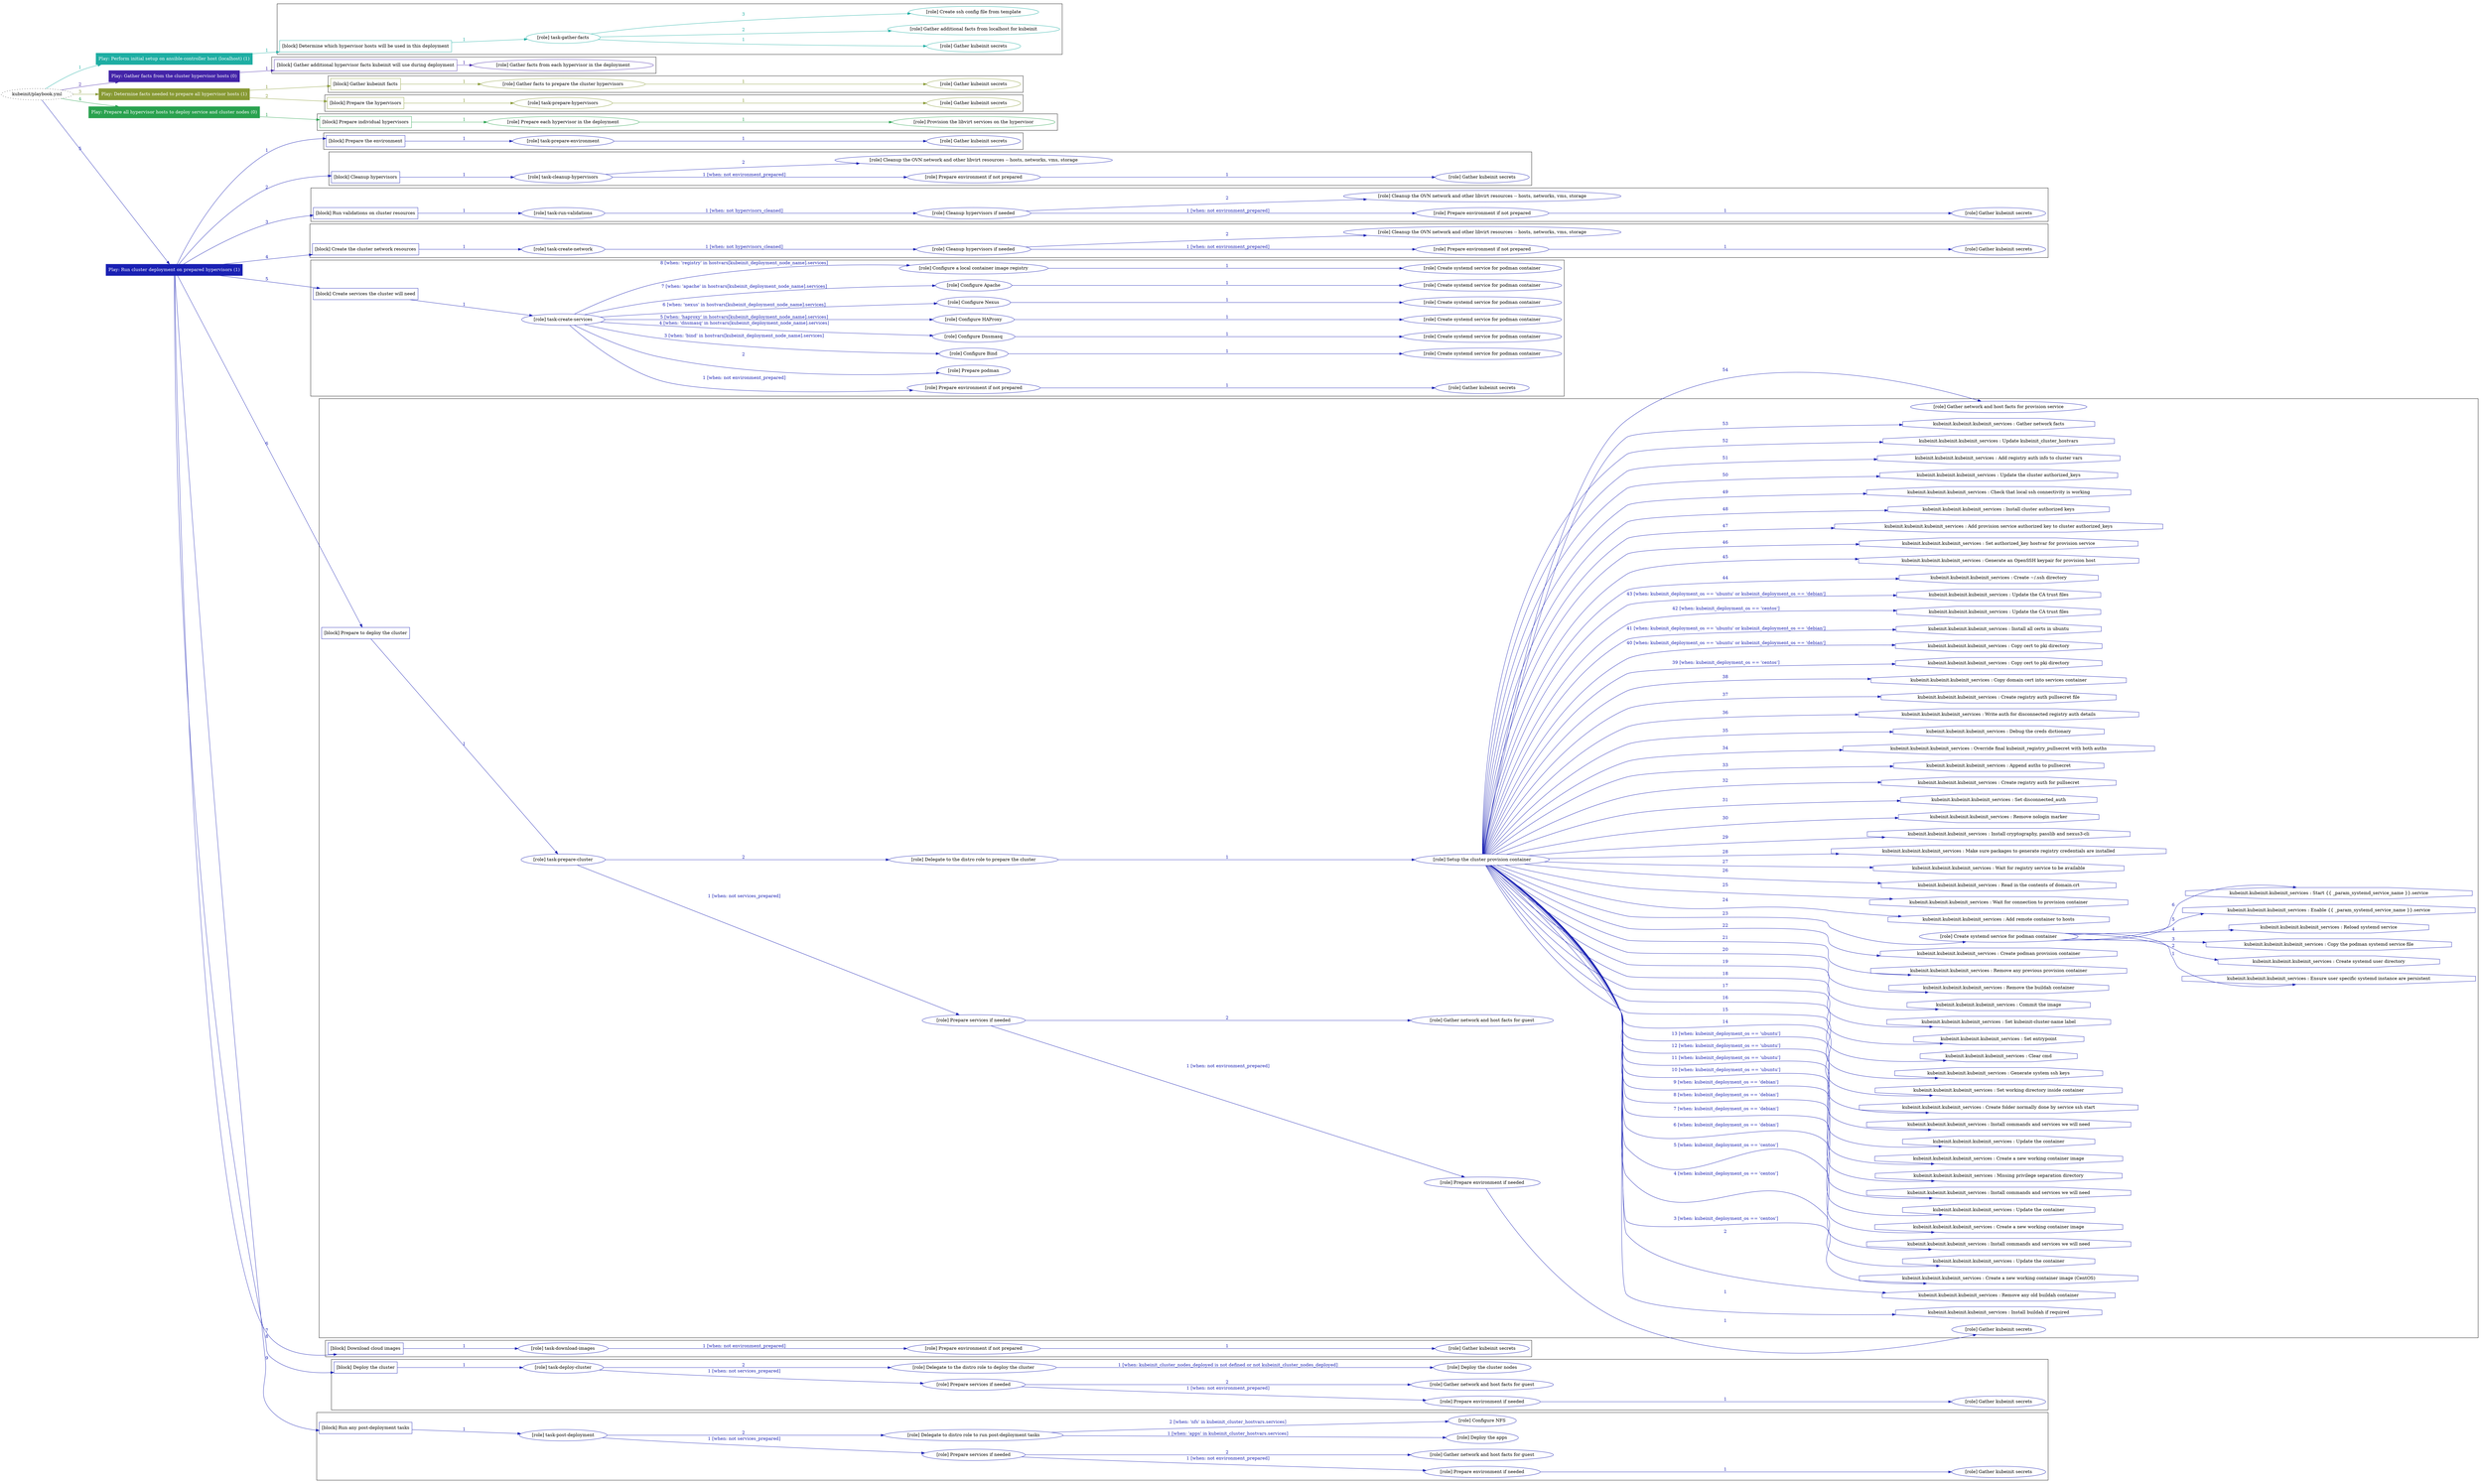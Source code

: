 digraph {
	graph [concentrate=true ordering=in rankdir=LR ratio=fill]
	edge [esep=5 sep=10]
	"kubeinit/playbook.yml" [URL="/home/runner/work/kubeinit/kubeinit/kubeinit/playbook.yml" id=playbook_ccdd1a65 style=dotted]
	"kubeinit/playbook.yml" -> play_0b6072ea [label="1 " color="#1eaea3" fontcolor="#1eaea3" id=edge_44d08d1c labeltooltip="1 " tooltip="1 "]
	subgraph "Play: Perform initial setup on ansible-controller host (localhost) (1)" {
		play_0b6072ea [label="Play: Perform initial setup on ansible-controller host (localhost) (1)" URL="/home/runner/work/kubeinit/kubeinit/kubeinit/playbook.yml" color="#1eaea3" fontcolor="#ffffff" id=play_0b6072ea shape=box style=filled tooltip=localhost]
		play_0b6072ea -> block_225d6c58 [label=1 color="#1eaea3" fontcolor="#1eaea3" id=edge_6437ccb5 labeltooltip=1 tooltip=1]
		subgraph cluster_block_225d6c58 {
			block_225d6c58 [label="[block] Determine which hypervisor hosts will be used in this deployment" URL="/home/runner/work/kubeinit/kubeinit/kubeinit/playbook.yml" color="#1eaea3" id=block_225d6c58 labeltooltip="Determine which hypervisor hosts will be used in this deployment" shape=box tooltip="Determine which hypervisor hosts will be used in this deployment"]
			block_225d6c58 -> role_af87f0db [label="1 " color="#1eaea3" fontcolor="#1eaea3" id=edge_07291b3d labeltooltip="1 " tooltip="1 "]
			subgraph "task-gather-facts" {
				role_af87f0db [label="[role] task-gather-facts" URL="/home/runner/work/kubeinit/kubeinit/kubeinit/playbook.yml" color="#1eaea3" id=role_af87f0db tooltip="task-gather-facts"]
				role_af87f0db -> role_7ca06b15 [label="1 " color="#1eaea3" fontcolor="#1eaea3" id=edge_311f243d labeltooltip="1 " tooltip="1 "]
				subgraph "Gather kubeinit secrets" {
					role_7ca06b15 [label="[role] Gather kubeinit secrets" URL="/home/runner/.ansible/collections/ansible_collections/kubeinit/kubeinit/roles/kubeinit_prepare/tasks/build_hypervisors_group.yml" color="#1eaea3" id=role_7ca06b15 tooltip="Gather kubeinit secrets"]
				}
				role_af87f0db -> role_7085b713 [label="2 " color="#1eaea3" fontcolor="#1eaea3" id=edge_62f08aae labeltooltip="2 " tooltip="2 "]
				subgraph "Gather additional facts from localhost for kubeinit" {
					role_7085b713 [label="[role] Gather additional facts from localhost for kubeinit" URL="/home/runner/.ansible/collections/ansible_collections/kubeinit/kubeinit/roles/kubeinit_prepare/tasks/build_hypervisors_group.yml" color="#1eaea3" id=role_7085b713 tooltip="Gather additional facts from localhost for kubeinit"]
				}
				role_af87f0db -> role_86a0d1bb [label="3 " color="#1eaea3" fontcolor="#1eaea3" id=edge_70f56b93 labeltooltip="3 " tooltip="3 "]
				subgraph "Create ssh config file from template" {
					role_86a0d1bb [label="[role] Create ssh config file from template" URL="/home/runner/.ansible/collections/ansible_collections/kubeinit/kubeinit/roles/kubeinit_prepare/tasks/build_hypervisors_group.yml" color="#1eaea3" id=role_86a0d1bb tooltip="Create ssh config file from template"]
				}
			}
		}
	}
	"kubeinit/playbook.yml" -> play_829bb998 [label="2 " color="#4324a8" fontcolor="#4324a8" id=edge_cae94086 labeltooltip="2 " tooltip="2 "]
	subgraph "Play: Gather facts from the cluster hypervisor hosts (0)" {
		play_829bb998 [label="Play: Gather facts from the cluster hypervisor hosts (0)" URL="/home/runner/work/kubeinit/kubeinit/kubeinit/playbook.yml" color="#4324a8" fontcolor="#ffffff" id=play_829bb998 shape=box style=filled tooltip="Play: Gather facts from the cluster hypervisor hosts (0)"]
		play_829bb998 -> block_ef6f1a08 [label=1 color="#4324a8" fontcolor="#4324a8" id=edge_74961758 labeltooltip=1 tooltip=1]
		subgraph cluster_block_ef6f1a08 {
			block_ef6f1a08 [label="[block] Gather additional hypervisor facts kubeinit will use during deployment" URL="/home/runner/work/kubeinit/kubeinit/kubeinit/playbook.yml" color="#4324a8" id=block_ef6f1a08 labeltooltip="Gather additional hypervisor facts kubeinit will use during deployment" shape=box tooltip="Gather additional hypervisor facts kubeinit will use during deployment"]
			block_ef6f1a08 -> role_70518803 [label="1 " color="#4324a8" fontcolor="#4324a8" id=edge_60005944 labeltooltip="1 " tooltip="1 "]
			subgraph "Gather facts from each hypervisor in the deployment" {
				role_70518803 [label="[role] Gather facts from each hypervisor in the deployment" URL="/home/runner/work/kubeinit/kubeinit/kubeinit/playbook.yml" color="#4324a8" id=role_70518803 tooltip="Gather facts from each hypervisor in the deployment"]
			}
		}
	}
	"kubeinit/playbook.yml" -> play_f1a7b474 [label="3 " color="#879933" fontcolor="#879933" id=edge_4f64f00f labeltooltip="3 " tooltip="3 "]
	subgraph "Play: Determine facts needed to prepare all hypervisor hosts (1)" {
		play_f1a7b474 [label="Play: Determine facts needed to prepare all hypervisor hosts (1)" URL="/home/runner/work/kubeinit/kubeinit/kubeinit/playbook.yml" color="#879933" fontcolor="#ffffff" id=play_f1a7b474 shape=box style=filled tooltip=localhost]
		play_f1a7b474 -> block_7ed3a7b0 [label=1 color="#879933" fontcolor="#879933" id=edge_55f7aff8 labeltooltip=1 tooltip=1]
		subgraph cluster_block_7ed3a7b0 {
			block_7ed3a7b0 [label="[block] Gather kubeinit facts" URL="/home/runner/work/kubeinit/kubeinit/kubeinit/playbook.yml" color="#879933" id=block_7ed3a7b0 labeltooltip="Gather kubeinit facts" shape=box tooltip="Gather kubeinit facts"]
			block_7ed3a7b0 -> role_49073e9e [label="1 " color="#879933" fontcolor="#879933" id=edge_55b82c8e labeltooltip="1 " tooltip="1 "]
			subgraph "Gather facts to prepare the cluster hypervisors" {
				role_49073e9e [label="[role] Gather facts to prepare the cluster hypervisors" URL="/home/runner/work/kubeinit/kubeinit/kubeinit/playbook.yml" color="#879933" id=role_49073e9e tooltip="Gather facts to prepare the cluster hypervisors"]
				role_49073e9e -> role_580da2fe [label="1 " color="#879933" fontcolor="#879933" id=edge_06e5f5a8 labeltooltip="1 " tooltip="1 "]
				subgraph "Gather kubeinit secrets" {
					role_580da2fe [label="[role] Gather kubeinit secrets" URL="/home/runner/.ansible/collections/ansible_collections/kubeinit/kubeinit/roles/kubeinit_prepare/tasks/gather_kubeinit_facts.yml" color="#879933" id=role_580da2fe tooltip="Gather kubeinit secrets"]
				}
			}
		}
		play_f1a7b474 -> block_0a3b0a8e [label=2 color="#879933" fontcolor="#879933" id=edge_b3a80008 labeltooltip=2 tooltip=2]
		subgraph cluster_block_0a3b0a8e {
			block_0a3b0a8e [label="[block] Prepare the hypervisors" URL="/home/runner/work/kubeinit/kubeinit/kubeinit/playbook.yml" color="#879933" id=block_0a3b0a8e labeltooltip="Prepare the hypervisors" shape=box tooltip="Prepare the hypervisors"]
			block_0a3b0a8e -> role_7bfd289f [label="1 " color="#879933" fontcolor="#879933" id=edge_b26338fe labeltooltip="1 " tooltip="1 "]
			subgraph "task-prepare-hypervisors" {
				role_7bfd289f [label="[role] task-prepare-hypervisors" URL="/home/runner/work/kubeinit/kubeinit/kubeinit/playbook.yml" color="#879933" id=role_7bfd289f tooltip="task-prepare-hypervisors"]
				role_7bfd289f -> role_17329710 [label="1 " color="#879933" fontcolor="#879933" id=edge_2ce6d44a labeltooltip="1 " tooltip="1 "]
				subgraph "Gather kubeinit secrets" {
					role_17329710 [label="[role] Gather kubeinit secrets" URL="/home/runner/.ansible/collections/ansible_collections/kubeinit/kubeinit/roles/kubeinit_prepare/tasks/gather_kubeinit_facts.yml" color="#879933" id=role_17329710 tooltip="Gather kubeinit secrets"]
				}
			}
		}
	}
	"kubeinit/playbook.yml" -> play_6259f66d [label="4 " color="#2aa24f" fontcolor="#2aa24f" id=edge_dad474e5 labeltooltip="4 " tooltip="4 "]
	subgraph "Play: Prepare all hypervisor hosts to deploy service and cluster nodes (0)" {
		play_6259f66d [label="Play: Prepare all hypervisor hosts to deploy service and cluster nodes (0)" URL="/home/runner/work/kubeinit/kubeinit/kubeinit/playbook.yml" color="#2aa24f" fontcolor="#ffffff" id=play_6259f66d shape=box style=filled tooltip="Play: Prepare all hypervisor hosts to deploy service and cluster nodes (0)"]
		play_6259f66d -> block_1af53b35 [label=1 color="#2aa24f" fontcolor="#2aa24f" id=edge_1535e064 labeltooltip=1 tooltip=1]
		subgraph cluster_block_1af53b35 {
			block_1af53b35 [label="[block] Prepare individual hypervisors" URL="/home/runner/work/kubeinit/kubeinit/kubeinit/playbook.yml" color="#2aa24f" id=block_1af53b35 labeltooltip="Prepare individual hypervisors" shape=box tooltip="Prepare individual hypervisors"]
			block_1af53b35 -> role_c3c0a8ad [label="1 " color="#2aa24f" fontcolor="#2aa24f" id=edge_559263c8 labeltooltip="1 " tooltip="1 "]
			subgraph "Prepare each hypervisor in the deployment" {
				role_c3c0a8ad [label="[role] Prepare each hypervisor in the deployment" URL="/home/runner/work/kubeinit/kubeinit/kubeinit/playbook.yml" color="#2aa24f" id=role_c3c0a8ad tooltip="Prepare each hypervisor in the deployment"]
				role_c3c0a8ad -> role_f986cbe8 [label="1 " color="#2aa24f" fontcolor="#2aa24f" id=edge_df0245a7 labeltooltip="1 " tooltip="1 "]
				subgraph "Provision the libvirt services on the hypervisor" {
					role_f986cbe8 [label="[role] Provision the libvirt services on the hypervisor" URL="/home/runner/.ansible/collections/ansible_collections/kubeinit/kubeinit/roles/kubeinit_prepare/tasks/prepare_hypervisor.yml" color="#2aa24f" id=role_f986cbe8 tooltip="Provision the libvirt services on the hypervisor"]
				}
			}
		}
	}
	"kubeinit/playbook.yml" -> play_8e815014 [label="5 " color="#1920b3" fontcolor="#1920b3" id=edge_45d2a947 labeltooltip="5 " tooltip="5 "]
	subgraph "Play: Run cluster deployment on prepared hypervisors (1)" {
		play_8e815014 [label="Play: Run cluster deployment on prepared hypervisors (1)" URL="/home/runner/work/kubeinit/kubeinit/kubeinit/playbook.yml" color="#1920b3" fontcolor="#ffffff" id=play_8e815014 shape=box style=filled tooltip=localhost]
		play_8e815014 -> block_e50bfe9d [label=1 color="#1920b3" fontcolor="#1920b3" id=edge_d9086ad9 labeltooltip=1 tooltip=1]
		subgraph cluster_block_e50bfe9d {
			block_e50bfe9d [label="[block] Prepare the environment" URL="/home/runner/work/kubeinit/kubeinit/kubeinit/playbook.yml" color="#1920b3" id=block_e50bfe9d labeltooltip="Prepare the environment" shape=box tooltip="Prepare the environment"]
			block_e50bfe9d -> role_edb40666 [label="1 " color="#1920b3" fontcolor="#1920b3" id=edge_a06afb47 labeltooltip="1 " tooltip="1 "]
			subgraph "task-prepare-environment" {
				role_edb40666 [label="[role] task-prepare-environment" URL="/home/runner/work/kubeinit/kubeinit/kubeinit/playbook.yml" color="#1920b3" id=role_edb40666 tooltip="task-prepare-environment"]
				role_edb40666 -> role_9e16ed63 [label="1 " color="#1920b3" fontcolor="#1920b3" id=edge_c253c9fd labeltooltip="1 " tooltip="1 "]
				subgraph "Gather kubeinit secrets" {
					role_9e16ed63 [label="[role] Gather kubeinit secrets" URL="/home/runner/.ansible/collections/ansible_collections/kubeinit/kubeinit/roles/kubeinit_prepare/tasks/gather_kubeinit_facts.yml" color="#1920b3" id=role_9e16ed63 tooltip="Gather kubeinit secrets"]
				}
			}
		}
		play_8e815014 -> block_139d9b0f [label=2 color="#1920b3" fontcolor="#1920b3" id=edge_255fb4ec labeltooltip=2 tooltip=2]
		subgraph cluster_block_139d9b0f {
			block_139d9b0f [label="[block] Cleanup hypervisors" URL="/home/runner/work/kubeinit/kubeinit/kubeinit/playbook.yml" color="#1920b3" id=block_139d9b0f labeltooltip="Cleanup hypervisors" shape=box tooltip="Cleanup hypervisors"]
			block_139d9b0f -> role_4bdbc22c [label="1 " color="#1920b3" fontcolor="#1920b3" id=edge_3a2672bc labeltooltip="1 " tooltip="1 "]
			subgraph "task-cleanup-hypervisors" {
				role_4bdbc22c [label="[role] task-cleanup-hypervisors" URL="/home/runner/work/kubeinit/kubeinit/kubeinit/playbook.yml" color="#1920b3" id=role_4bdbc22c tooltip="task-cleanup-hypervisors"]
				role_4bdbc22c -> role_1c2a7c88 [label="1 [when: not environment_prepared]" color="#1920b3" fontcolor="#1920b3" id=edge_de09ba35 labeltooltip="1 [when: not environment_prepared]" tooltip="1 [when: not environment_prepared]"]
				subgraph "Prepare environment if not prepared" {
					role_1c2a7c88 [label="[role] Prepare environment if not prepared" URL="/home/runner/.ansible/collections/ansible_collections/kubeinit/kubeinit/roles/kubeinit_prepare/tasks/cleanup_hypervisors.yml" color="#1920b3" id=role_1c2a7c88 tooltip="Prepare environment if not prepared"]
					role_1c2a7c88 -> role_b5ff3d2e [label="1 " color="#1920b3" fontcolor="#1920b3" id=edge_ad15d100 labeltooltip="1 " tooltip="1 "]
					subgraph "Gather kubeinit secrets" {
						role_b5ff3d2e [label="[role] Gather kubeinit secrets" URL="/home/runner/.ansible/collections/ansible_collections/kubeinit/kubeinit/roles/kubeinit_prepare/tasks/gather_kubeinit_facts.yml" color="#1920b3" id=role_b5ff3d2e tooltip="Gather kubeinit secrets"]
					}
				}
				role_4bdbc22c -> role_e8746cb8 [label="2 " color="#1920b3" fontcolor="#1920b3" id=edge_1fc7d796 labeltooltip="2 " tooltip="2 "]
				subgraph "Cleanup the OVN network and other libvirt resources -- hosts, networks, vms, storage" {
					role_e8746cb8 [label="[role] Cleanup the OVN network and other libvirt resources -- hosts, networks, vms, storage" URL="/home/runner/.ansible/collections/ansible_collections/kubeinit/kubeinit/roles/kubeinit_prepare/tasks/cleanup_hypervisors.yml" color="#1920b3" id=role_e8746cb8 tooltip="Cleanup the OVN network and other libvirt resources -- hosts, networks, vms, storage"]
				}
			}
		}
		play_8e815014 -> block_e742b026 [label=3 color="#1920b3" fontcolor="#1920b3" id=edge_cb4b47db labeltooltip=3 tooltip=3]
		subgraph cluster_block_e742b026 {
			block_e742b026 [label="[block] Run validations on cluster resources" URL="/home/runner/work/kubeinit/kubeinit/kubeinit/playbook.yml" color="#1920b3" id=block_e742b026 labeltooltip="Run validations on cluster resources" shape=box tooltip="Run validations on cluster resources"]
			block_e742b026 -> role_a728c322 [label="1 " color="#1920b3" fontcolor="#1920b3" id=edge_5aba31b0 labeltooltip="1 " tooltip="1 "]
			subgraph "task-run-validations" {
				role_a728c322 [label="[role] task-run-validations" URL="/home/runner/work/kubeinit/kubeinit/kubeinit/playbook.yml" color="#1920b3" id=role_a728c322 tooltip="task-run-validations"]
				role_a728c322 -> role_ecfdbe0f [label="1 [when: not hypervisors_cleaned]" color="#1920b3" fontcolor="#1920b3" id=edge_d088f729 labeltooltip="1 [when: not hypervisors_cleaned]" tooltip="1 [when: not hypervisors_cleaned]"]
				subgraph "Cleanup hypervisors if needed" {
					role_ecfdbe0f [label="[role] Cleanup hypervisors if needed" URL="/home/runner/.ansible/collections/ansible_collections/kubeinit/kubeinit/roles/kubeinit_validations/tasks/main.yml" color="#1920b3" id=role_ecfdbe0f tooltip="Cleanup hypervisors if needed"]
					role_ecfdbe0f -> role_662b9ae7 [label="1 [when: not environment_prepared]" color="#1920b3" fontcolor="#1920b3" id=edge_ca6cc3f6 labeltooltip="1 [when: not environment_prepared]" tooltip="1 [when: not environment_prepared]"]
					subgraph "Prepare environment if not prepared" {
						role_662b9ae7 [label="[role] Prepare environment if not prepared" URL="/home/runner/.ansible/collections/ansible_collections/kubeinit/kubeinit/roles/kubeinit_prepare/tasks/cleanup_hypervisors.yml" color="#1920b3" id=role_662b9ae7 tooltip="Prepare environment if not prepared"]
						role_662b9ae7 -> role_6290066a [label="1 " color="#1920b3" fontcolor="#1920b3" id=edge_9450b0e2 labeltooltip="1 " tooltip="1 "]
						subgraph "Gather kubeinit secrets" {
							role_6290066a [label="[role] Gather kubeinit secrets" URL="/home/runner/.ansible/collections/ansible_collections/kubeinit/kubeinit/roles/kubeinit_prepare/tasks/gather_kubeinit_facts.yml" color="#1920b3" id=role_6290066a tooltip="Gather kubeinit secrets"]
						}
					}
					role_ecfdbe0f -> role_96d7c214 [label="2 " color="#1920b3" fontcolor="#1920b3" id=edge_b1ff6736 labeltooltip="2 " tooltip="2 "]
					subgraph "Cleanup the OVN network and other libvirt resources -- hosts, networks, vms, storage" {
						role_96d7c214 [label="[role] Cleanup the OVN network and other libvirt resources -- hosts, networks, vms, storage" URL="/home/runner/.ansible/collections/ansible_collections/kubeinit/kubeinit/roles/kubeinit_prepare/tasks/cleanup_hypervisors.yml" color="#1920b3" id=role_96d7c214 tooltip="Cleanup the OVN network and other libvirt resources -- hosts, networks, vms, storage"]
					}
				}
			}
		}
		play_8e815014 -> block_8c4c2bf6 [label=4 color="#1920b3" fontcolor="#1920b3" id=edge_377db5ca labeltooltip=4 tooltip=4]
		subgraph cluster_block_8c4c2bf6 {
			block_8c4c2bf6 [label="[block] Create the cluster network resources" URL="/home/runner/work/kubeinit/kubeinit/kubeinit/playbook.yml" color="#1920b3" id=block_8c4c2bf6 labeltooltip="Create the cluster network resources" shape=box tooltip="Create the cluster network resources"]
			block_8c4c2bf6 -> role_8b13397d [label="1 " color="#1920b3" fontcolor="#1920b3" id=edge_7cde149e labeltooltip="1 " tooltip="1 "]
			subgraph "task-create-network" {
				role_8b13397d [label="[role] task-create-network" URL="/home/runner/work/kubeinit/kubeinit/kubeinit/playbook.yml" color="#1920b3" id=role_8b13397d tooltip="task-create-network"]
				role_8b13397d -> role_9d0606b4 [label="1 [when: not hypervisors_cleaned]" color="#1920b3" fontcolor="#1920b3" id=edge_a9890e94 labeltooltip="1 [when: not hypervisors_cleaned]" tooltip="1 [when: not hypervisors_cleaned]"]
				subgraph "Cleanup hypervisors if needed" {
					role_9d0606b4 [label="[role] Cleanup hypervisors if needed" URL="/home/runner/.ansible/collections/ansible_collections/kubeinit/kubeinit/roles/kubeinit_libvirt/tasks/create_network.yml" color="#1920b3" id=role_9d0606b4 tooltip="Cleanup hypervisors if needed"]
					role_9d0606b4 -> role_d5813409 [label="1 [when: not environment_prepared]" color="#1920b3" fontcolor="#1920b3" id=edge_882ddbd8 labeltooltip="1 [when: not environment_prepared]" tooltip="1 [when: not environment_prepared]"]
					subgraph "Prepare environment if not prepared" {
						role_d5813409 [label="[role] Prepare environment if not prepared" URL="/home/runner/.ansible/collections/ansible_collections/kubeinit/kubeinit/roles/kubeinit_prepare/tasks/cleanup_hypervisors.yml" color="#1920b3" id=role_d5813409 tooltip="Prepare environment if not prepared"]
						role_d5813409 -> role_67571967 [label="1 " color="#1920b3" fontcolor="#1920b3" id=edge_bda13dcd labeltooltip="1 " tooltip="1 "]
						subgraph "Gather kubeinit secrets" {
							role_67571967 [label="[role] Gather kubeinit secrets" URL="/home/runner/.ansible/collections/ansible_collections/kubeinit/kubeinit/roles/kubeinit_prepare/tasks/gather_kubeinit_facts.yml" color="#1920b3" id=role_67571967 tooltip="Gather kubeinit secrets"]
						}
					}
					role_9d0606b4 -> role_8a64bf92 [label="2 " color="#1920b3" fontcolor="#1920b3" id=edge_c63e98c0 labeltooltip="2 " tooltip="2 "]
					subgraph "Cleanup the OVN network and other libvirt resources -- hosts, networks, vms, storage" {
						role_8a64bf92 [label="[role] Cleanup the OVN network and other libvirt resources -- hosts, networks, vms, storage" URL="/home/runner/.ansible/collections/ansible_collections/kubeinit/kubeinit/roles/kubeinit_prepare/tasks/cleanup_hypervisors.yml" color="#1920b3" id=role_8a64bf92 tooltip="Cleanup the OVN network and other libvirt resources -- hosts, networks, vms, storage"]
					}
				}
			}
		}
		play_8e815014 -> block_cac03ed5 [label=5 color="#1920b3" fontcolor="#1920b3" id=edge_f447f5fe labeltooltip=5 tooltip=5]
		subgraph cluster_block_cac03ed5 {
			block_cac03ed5 [label="[block] Create services the cluster will need" URL="/home/runner/work/kubeinit/kubeinit/kubeinit/playbook.yml" color="#1920b3" id=block_cac03ed5 labeltooltip="Create services the cluster will need" shape=box tooltip="Create services the cluster will need"]
			block_cac03ed5 -> role_8d3d7c64 [label="1 " color="#1920b3" fontcolor="#1920b3" id=edge_9eb14884 labeltooltip="1 " tooltip="1 "]
			subgraph "task-create-services" {
				role_8d3d7c64 [label="[role] task-create-services" URL="/home/runner/work/kubeinit/kubeinit/kubeinit/playbook.yml" color="#1920b3" id=role_8d3d7c64 tooltip="task-create-services"]
				role_8d3d7c64 -> role_c5537b0c [label="1 [when: not environment_prepared]" color="#1920b3" fontcolor="#1920b3" id=edge_687d9155 labeltooltip="1 [when: not environment_prepared]" tooltip="1 [when: not environment_prepared]"]
				subgraph "Prepare environment if not prepared" {
					role_c5537b0c [label="[role] Prepare environment if not prepared" URL="/home/runner/.ansible/collections/ansible_collections/kubeinit/kubeinit/roles/kubeinit_services/tasks/main.yml" color="#1920b3" id=role_c5537b0c tooltip="Prepare environment if not prepared"]
					role_c5537b0c -> role_74fac0f8 [label="1 " color="#1920b3" fontcolor="#1920b3" id=edge_573d4993 labeltooltip="1 " tooltip="1 "]
					subgraph "Gather kubeinit secrets" {
						role_74fac0f8 [label="[role] Gather kubeinit secrets" URL="/home/runner/.ansible/collections/ansible_collections/kubeinit/kubeinit/roles/kubeinit_prepare/tasks/gather_kubeinit_facts.yml" color="#1920b3" id=role_74fac0f8 tooltip="Gather kubeinit secrets"]
					}
				}
				role_8d3d7c64 -> role_1c4e8413 [label="2 " color="#1920b3" fontcolor="#1920b3" id=edge_603fbec2 labeltooltip="2 " tooltip="2 "]
				subgraph "Prepare podman" {
					role_1c4e8413 [label="[role] Prepare podman" URL="/home/runner/.ansible/collections/ansible_collections/kubeinit/kubeinit/roles/kubeinit_services/tasks/00_create_service_pod.yml" color="#1920b3" id=role_1c4e8413 tooltip="Prepare podman"]
				}
				role_8d3d7c64 -> role_8f09d907 [label="3 [when: 'bind' in hostvars[kubeinit_deployment_node_name].services]" color="#1920b3" fontcolor="#1920b3" id=edge_6bebf100 labeltooltip="3 [when: 'bind' in hostvars[kubeinit_deployment_node_name].services]" tooltip="3 [when: 'bind' in hostvars[kubeinit_deployment_node_name].services]"]
				subgraph "Configure Bind" {
					role_8f09d907 [label="[role] Configure Bind" URL="/home/runner/.ansible/collections/ansible_collections/kubeinit/kubeinit/roles/kubeinit_services/tasks/start_services_containers.yml" color="#1920b3" id=role_8f09d907 tooltip="Configure Bind"]
					role_8f09d907 -> role_c15af68f [label="1 " color="#1920b3" fontcolor="#1920b3" id=edge_f61d62f6 labeltooltip="1 " tooltip="1 "]
					subgraph "Create systemd service for podman container" {
						role_c15af68f [label="[role] Create systemd service for podman container" URL="/home/runner/.ansible/collections/ansible_collections/kubeinit/kubeinit/roles/kubeinit_bind/tasks/main.yml" color="#1920b3" id=role_c15af68f tooltip="Create systemd service for podman container"]
					}
				}
				role_8d3d7c64 -> role_c2f2394e [label="4 [when: 'dnsmasq' in hostvars[kubeinit_deployment_node_name].services]" color="#1920b3" fontcolor="#1920b3" id=edge_fde822a7 labeltooltip="4 [when: 'dnsmasq' in hostvars[kubeinit_deployment_node_name].services]" tooltip="4 [when: 'dnsmasq' in hostvars[kubeinit_deployment_node_name].services]"]
				subgraph "Configure Dnsmasq" {
					role_c2f2394e [label="[role] Configure Dnsmasq" URL="/home/runner/.ansible/collections/ansible_collections/kubeinit/kubeinit/roles/kubeinit_services/tasks/start_services_containers.yml" color="#1920b3" id=role_c2f2394e tooltip="Configure Dnsmasq"]
					role_c2f2394e -> role_e8fe3ae1 [label="1 " color="#1920b3" fontcolor="#1920b3" id=edge_fac7f056 labeltooltip="1 " tooltip="1 "]
					subgraph "Create systemd service for podman container" {
						role_e8fe3ae1 [label="[role] Create systemd service for podman container" URL="/home/runner/.ansible/collections/ansible_collections/kubeinit/kubeinit/roles/kubeinit_dnsmasq/tasks/main.yml" color="#1920b3" id=role_e8fe3ae1 tooltip="Create systemd service for podman container"]
					}
				}
				role_8d3d7c64 -> role_59c95cee [label="5 [when: 'haproxy' in hostvars[kubeinit_deployment_node_name].services]" color="#1920b3" fontcolor="#1920b3" id=edge_13b3a497 labeltooltip="5 [when: 'haproxy' in hostvars[kubeinit_deployment_node_name].services]" tooltip="5 [when: 'haproxy' in hostvars[kubeinit_deployment_node_name].services]"]
				subgraph "Configure HAProxy" {
					role_59c95cee [label="[role] Configure HAProxy" URL="/home/runner/.ansible/collections/ansible_collections/kubeinit/kubeinit/roles/kubeinit_services/tasks/start_services_containers.yml" color="#1920b3" id=role_59c95cee tooltip="Configure HAProxy"]
					role_59c95cee -> role_26db356c [label="1 " color="#1920b3" fontcolor="#1920b3" id=edge_7a0a5d03 labeltooltip="1 " tooltip="1 "]
					subgraph "Create systemd service for podman container" {
						role_26db356c [label="[role] Create systemd service for podman container" URL="/home/runner/.ansible/collections/ansible_collections/kubeinit/kubeinit/roles/kubeinit_haproxy/tasks/main.yml" color="#1920b3" id=role_26db356c tooltip="Create systemd service for podman container"]
					}
				}
				role_8d3d7c64 -> role_6474c52e [label="6 [when: 'nexus' in hostvars[kubeinit_deployment_node_name].services]" color="#1920b3" fontcolor="#1920b3" id=edge_c4358977 labeltooltip="6 [when: 'nexus' in hostvars[kubeinit_deployment_node_name].services]" tooltip="6 [when: 'nexus' in hostvars[kubeinit_deployment_node_name].services]"]
				subgraph "Configure Nexus" {
					role_6474c52e [label="[role] Configure Nexus" URL="/home/runner/.ansible/collections/ansible_collections/kubeinit/kubeinit/roles/kubeinit_services/tasks/start_services_containers.yml" color="#1920b3" id=role_6474c52e tooltip="Configure Nexus"]
					role_6474c52e -> role_a2ec5863 [label="1 " color="#1920b3" fontcolor="#1920b3" id=edge_510f713b labeltooltip="1 " tooltip="1 "]
					subgraph "Create systemd service for podman container" {
						role_a2ec5863 [label="[role] Create systemd service for podman container" URL="/home/runner/.ansible/collections/ansible_collections/kubeinit/kubeinit/roles/kubeinit_nexus/tasks/main.yml" color="#1920b3" id=role_a2ec5863 tooltip="Create systemd service for podman container"]
					}
				}
				role_8d3d7c64 -> role_b9d645b3 [label="7 [when: 'apache' in hostvars[kubeinit_deployment_node_name].services]" color="#1920b3" fontcolor="#1920b3" id=edge_ecbdb6b5 labeltooltip="7 [when: 'apache' in hostvars[kubeinit_deployment_node_name].services]" tooltip="7 [when: 'apache' in hostvars[kubeinit_deployment_node_name].services]"]
				subgraph "Configure Apache" {
					role_b9d645b3 [label="[role] Configure Apache" URL="/home/runner/.ansible/collections/ansible_collections/kubeinit/kubeinit/roles/kubeinit_services/tasks/start_services_containers.yml" color="#1920b3" id=role_b9d645b3 tooltip="Configure Apache"]
					role_b9d645b3 -> role_41183517 [label="1 " color="#1920b3" fontcolor="#1920b3" id=edge_237c9bb2 labeltooltip="1 " tooltip="1 "]
					subgraph "Create systemd service for podman container" {
						role_41183517 [label="[role] Create systemd service for podman container" URL="/home/runner/.ansible/collections/ansible_collections/kubeinit/kubeinit/roles/kubeinit_apache/tasks/main.yml" color="#1920b3" id=role_41183517 tooltip="Create systemd service for podman container"]
					}
				}
				role_8d3d7c64 -> role_542cbfbe [label="8 [when: 'registry' in hostvars[kubeinit_deployment_node_name].services]" color="#1920b3" fontcolor="#1920b3" id=edge_5286944b labeltooltip="8 [when: 'registry' in hostvars[kubeinit_deployment_node_name].services]" tooltip="8 [when: 'registry' in hostvars[kubeinit_deployment_node_name].services]"]
				subgraph "Configure a local container image registry" {
					role_542cbfbe [label="[role] Configure a local container image registry" URL="/home/runner/.ansible/collections/ansible_collections/kubeinit/kubeinit/roles/kubeinit_services/tasks/start_services_containers.yml" color="#1920b3" id=role_542cbfbe tooltip="Configure a local container image registry"]
					role_542cbfbe -> role_690fb88d [label="1 " color="#1920b3" fontcolor="#1920b3" id=edge_4601e3db labeltooltip="1 " tooltip="1 "]
					subgraph "Create systemd service for podman container" {
						role_690fb88d [label="[role] Create systemd service for podman container" URL="/home/runner/.ansible/collections/ansible_collections/kubeinit/kubeinit/roles/kubeinit_registry/tasks/main.yml" color="#1920b3" id=role_690fb88d tooltip="Create systemd service for podman container"]
					}
				}
			}
		}
		play_8e815014 -> block_e7229baf [label=6 color="#1920b3" fontcolor="#1920b3" id=edge_a5d4200b labeltooltip=6 tooltip=6]
		subgraph cluster_block_e7229baf {
			block_e7229baf [label="[block] Prepare to deploy the cluster" URL="/home/runner/work/kubeinit/kubeinit/kubeinit/playbook.yml" color="#1920b3" id=block_e7229baf labeltooltip="Prepare to deploy the cluster" shape=box tooltip="Prepare to deploy the cluster"]
			block_e7229baf -> role_39c5e670 [label="1 " color="#1920b3" fontcolor="#1920b3" id=edge_8a556bfa labeltooltip="1 " tooltip="1 "]
			subgraph "task-prepare-cluster" {
				role_39c5e670 [label="[role] task-prepare-cluster" URL="/home/runner/work/kubeinit/kubeinit/kubeinit/playbook.yml" color="#1920b3" id=role_39c5e670 tooltip="task-prepare-cluster"]
				role_39c5e670 -> role_195e49ce [label="1 [when: not services_prepared]" color="#1920b3" fontcolor="#1920b3" id=edge_3266aa14 labeltooltip="1 [when: not services_prepared]" tooltip="1 [when: not services_prepared]"]
				subgraph "Prepare services if needed" {
					role_195e49ce [label="[role] Prepare services if needed" URL="/home/runner/.ansible/collections/ansible_collections/kubeinit/kubeinit/roles/kubeinit_prepare/tasks/prepare_cluster.yml" color="#1920b3" id=role_195e49ce tooltip="Prepare services if needed"]
					role_195e49ce -> role_4dc72d3c [label="1 [when: not environment_prepared]" color="#1920b3" fontcolor="#1920b3" id=edge_84ff71c4 labeltooltip="1 [when: not environment_prepared]" tooltip="1 [when: not environment_prepared]"]
					subgraph "Prepare environment if needed" {
						role_4dc72d3c [label="[role] Prepare environment if needed" URL="/home/runner/.ansible/collections/ansible_collections/kubeinit/kubeinit/roles/kubeinit_services/tasks/prepare_services.yml" color="#1920b3" id=role_4dc72d3c tooltip="Prepare environment if needed"]
						role_4dc72d3c -> role_ae13b85d [label="1 " color="#1920b3" fontcolor="#1920b3" id=edge_4a2d5109 labeltooltip="1 " tooltip="1 "]
						subgraph "Gather kubeinit secrets" {
							role_ae13b85d [label="[role] Gather kubeinit secrets" URL="/home/runner/.ansible/collections/ansible_collections/kubeinit/kubeinit/roles/kubeinit_prepare/tasks/gather_kubeinit_facts.yml" color="#1920b3" id=role_ae13b85d tooltip="Gather kubeinit secrets"]
						}
					}
					role_195e49ce -> role_7ee716ad [label="2 " color="#1920b3" fontcolor="#1920b3" id=edge_95b44179 labeltooltip="2 " tooltip="2 "]
					subgraph "Gather network and host facts for guest" {
						role_7ee716ad [label="[role] Gather network and host facts for guest" URL="/home/runner/.ansible/collections/ansible_collections/kubeinit/kubeinit/roles/kubeinit_services/tasks/prepare_services.yml" color="#1920b3" id=role_7ee716ad tooltip="Gather network and host facts for guest"]
					}
				}
				role_39c5e670 -> role_99f563b1 [label="2 " color="#1920b3" fontcolor="#1920b3" id=edge_a9d5b0e7 labeltooltip="2 " tooltip="2 "]
				subgraph "Delegate to the distro role to prepare the cluster" {
					role_99f563b1 [label="[role] Delegate to the distro role to prepare the cluster" URL="/home/runner/.ansible/collections/ansible_collections/kubeinit/kubeinit/roles/kubeinit_prepare/tasks/prepare_cluster.yml" color="#1920b3" id=role_99f563b1 tooltip="Delegate to the distro role to prepare the cluster"]
					role_99f563b1 -> role_b4b12777 [label="1 " color="#1920b3" fontcolor="#1920b3" id=edge_c3c5c6ac labeltooltip="1 " tooltip="1 "]
					subgraph "Setup the cluster provision container" {
						role_b4b12777 [label="[role] Setup the cluster provision container" URL="/home/runner/.ansible/collections/ansible_collections/kubeinit/kubeinit/roles/kubeinit_cdk/tasks/prepare_cluster.yml" color="#1920b3" id=role_b4b12777 tooltip="Setup the cluster provision container"]
						task_a1935e8a [label="kubeinit.kubeinit.kubeinit_services : Install buildah if required" URL="/home/runner/.ansible/collections/ansible_collections/kubeinit/kubeinit/roles/kubeinit_services/tasks/create_provision_container.yml" color="#1920b3" id=task_a1935e8a shape=octagon tooltip="kubeinit.kubeinit.kubeinit_services : Install buildah if required"]
						role_b4b12777 -> task_a1935e8a [label="1 " color="#1920b3" fontcolor="#1920b3" id=edge_4216f9fe labeltooltip="1 " tooltip="1 "]
						task_d8e32c11 [label="kubeinit.kubeinit.kubeinit_services : Remove any old buildah container" URL="/home/runner/.ansible/collections/ansible_collections/kubeinit/kubeinit/roles/kubeinit_services/tasks/create_provision_container.yml" color="#1920b3" id=task_d8e32c11 shape=octagon tooltip="kubeinit.kubeinit.kubeinit_services : Remove any old buildah container"]
						role_b4b12777 -> task_d8e32c11 [label="2 " color="#1920b3" fontcolor="#1920b3" id=edge_4a9dadd0 labeltooltip="2 " tooltip="2 "]
						task_b660a9c8 [label="kubeinit.kubeinit.kubeinit_services : Create a new working container image (CentOS)" URL="/home/runner/.ansible/collections/ansible_collections/kubeinit/kubeinit/roles/kubeinit_services/tasks/create_provision_container.yml" color="#1920b3" id=task_b660a9c8 shape=octagon tooltip="kubeinit.kubeinit.kubeinit_services : Create a new working container image (CentOS)"]
						role_b4b12777 -> task_b660a9c8 [label="3 [when: kubeinit_deployment_os == 'centos']" color="#1920b3" fontcolor="#1920b3" id=edge_064f4a51 labeltooltip="3 [when: kubeinit_deployment_os == 'centos']" tooltip="3 [when: kubeinit_deployment_os == 'centos']"]
						task_f8d44416 [label="kubeinit.kubeinit.kubeinit_services : Update the container" URL="/home/runner/.ansible/collections/ansible_collections/kubeinit/kubeinit/roles/kubeinit_services/tasks/create_provision_container.yml" color="#1920b3" id=task_f8d44416 shape=octagon tooltip="kubeinit.kubeinit.kubeinit_services : Update the container"]
						role_b4b12777 -> task_f8d44416 [label="4 [when: kubeinit_deployment_os == 'centos']" color="#1920b3" fontcolor="#1920b3" id=edge_18fc25e5 labeltooltip="4 [when: kubeinit_deployment_os == 'centos']" tooltip="4 [when: kubeinit_deployment_os == 'centos']"]
						task_4df6f5ec [label="kubeinit.kubeinit.kubeinit_services : Install commands and services we will need" URL="/home/runner/.ansible/collections/ansible_collections/kubeinit/kubeinit/roles/kubeinit_services/tasks/create_provision_container.yml" color="#1920b3" id=task_4df6f5ec shape=octagon tooltip="kubeinit.kubeinit.kubeinit_services : Install commands and services we will need"]
						role_b4b12777 -> task_4df6f5ec [label="5 [when: kubeinit_deployment_os == 'centos']" color="#1920b3" fontcolor="#1920b3" id=edge_f30d4c6e labeltooltip="5 [when: kubeinit_deployment_os == 'centos']" tooltip="5 [when: kubeinit_deployment_os == 'centos']"]
						task_3895563c [label="kubeinit.kubeinit.kubeinit_services : Create a new working container image" URL="/home/runner/.ansible/collections/ansible_collections/kubeinit/kubeinit/roles/kubeinit_services/tasks/create_provision_container.yml" color="#1920b3" id=task_3895563c shape=octagon tooltip="kubeinit.kubeinit.kubeinit_services : Create a new working container image"]
						role_b4b12777 -> task_3895563c [label="6 [when: kubeinit_deployment_os == 'debian']" color="#1920b3" fontcolor="#1920b3" id=edge_744a56d8 labeltooltip="6 [when: kubeinit_deployment_os == 'debian']" tooltip="6 [when: kubeinit_deployment_os == 'debian']"]
						task_4303a075 [label="kubeinit.kubeinit.kubeinit_services : Update the container" URL="/home/runner/.ansible/collections/ansible_collections/kubeinit/kubeinit/roles/kubeinit_services/tasks/create_provision_container.yml" color="#1920b3" id=task_4303a075 shape=octagon tooltip="kubeinit.kubeinit.kubeinit_services : Update the container"]
						role_b4b12777 -> task_4303a075 [label="7 [when: kubeinit_deployment_os == 'debian']" color="#1920b3" fontcolor="#1920b3" id=edge_d2baccad labeltooltip="7 [when: kubeinit_deployment_os == 'debian']" tooltip="7 [when: kubeinit_deployment_os == 'debian']"]
						task_a5069873 [label="kubeinit.kubeinit.kubeinit_services : Install commands and services we will need" URL="/home/runner/.ansible/collections/ansible_collections/kubeinit/kubeinit/roles/kubeinit_services/tasks/create_provision_container.yml" color="#1920b3" id=task_a5069873 shape=octagon tooltip="kubeinit.kubeinit.kubeinit_services : Install commands and services we will need"]
						role_b4b12777 -> task_a5069873 [label="8 [when: kubeinit_deployment_os == 'debian']" color="#1920b3" fontcolor="#1920b3" id=edge_87c506a9 labeltooltip="8 [when: kubeinit_deployment_os == 'debian']" tooltip="8 [when: kubeinit_deployment_os == 'debian']"]
						task_e674df96 [label="kubeinit.kubeinit.kubeinit_services : Missing privilege separation directory" URL="/home/runner/.ansible/collections/ansible_collections/kubeinit/kubeinit/roles/kubeinit_services/tasks/create_provision_container.yml" color="#1920b3" id=task_e674df96 shape=octagon tooltip="kubeinit.kubeinit.kubeinit_services : Missing privilege separation directory"]
						role_b4b12777 -> task_e674df96 [label="9 [when: kubeinit_deployment_os == 'debian']" color="#1920b3" fontcolor="#1920b3" id=edge_c723ca5e labeltooltip="9 [when: kubeinit_deployment_os == 'debian']" tooltip="9 [when: kubeinit_deployment_os == 'debian']"]
						task_ce959ddc [label="kubeinit.kubeinit.kubeinit_services : Create a new working container image" URL="/home/runner/.ansible/collections/ansible_collections/kubeinit/kubeinit/roles/kubeinit_services/tasks/create_provision_container.yml" color="#1920b3" id=task_ce959ddc shape=octagon tooltip="kubeinit.kubeinit.kubeinit_services : Create a new working container image"]
						role_b4b12777 -> task_ce959ddc [label="10 [when: kubeinit_deployment_os == 'ubuntu']" color="#1920b3" fontcolor="#1920b3" id=edge_7ca5dad0 labeltooltip="10 [when: kubeinit_deployment_os == 'ubuntu']" tooltip="10 [when: kubeinit_deployment_os == 'ubuntu']"]
						task_e6e87665 [label="kubeinit.kubeinit.kubeinit_services : Update the container" URL="/home/runner/.ansible/collections/ansible_collections/kubeinit/kubeinit/roles/kubeinit_services/tasks/create_provision_container.yml" color="#1920b3" id=task_e6e87665 shape=octagon tooltip="kubeinit.kubeinit.kubeinit_services : Update the container"]
						role_b4b12777 -> task_e6e87665 [label="11 [when: kubeinit_deployment_os == 'ubuntu']" color="#1920b3" fontcolor="#1920b3" id=edge_414d81e6 labeltooltip="11 [when: kubeinit_deployment_os == 'ubuntu']" tooltip="11 [when: kubeinit_deployment_os == 'ubuntu']"]
						task_59dd42d0 [label="kubeinit.kubeinit.kubeinit_services : Install commands and services we will need" URL="/home/runner/.ansible/collections/ansible_collections/kubeinit/kubeinit/roles/kubeinit_services/tasks/create_provision_container.yml" color="#1920b3" id=task_59dd42d0 shape=octagon tooltip="kubeinit.kubeinit.kubeinit_services : Install commands and services we will need"]
						role_b4b12777 -> task_59dd42d0 [label="12 [when: kubeinit_deployment_os == 'ubuntu']" color="#1920b3" fontcolor="#1920b3" id=edge_bc780d78 labeltooltip="12 [when: kubeinit_deployment_os == 'ubuntu']" tooltip="12 [when: kubeinit_deployment_os == 'ubuntu']"]
						task_27db3117 [label="kubeinit.kubeinit.kubeinit_services : Create folder normally done by service ssh start" URL="/home/runner/.ansible/collections/ansible_collections/kubeinit/kubeinit/roles/kubeinit_services/tasks/create_provision_container.yml" color="#1920b3" id=task_27db3117 shape=octagon tooltip="kubeinit.kubeinit.kubeinit_services : Create folder normally done by service ssh start"]
						role_b4b12777 -> task_27db3117 [label="13 [when: kubeinit_deployment_os == 'ubuntu']" color="#1920b3" fontcolor="#1920b3" id=edge_bea60b3d labeltooltip="13 [when: kubeinit_deployment_os == 'ubuntu']" tooltip="13 [when: kubeinit_deployment_os == 'ubuntu']"]
						task_fb683f56 [label="kubeinit.kubeinit.kubeinit_services : Set working directory inside container" URL="/home/runner/.ansible/collections/ansible_collections/kubeinit/kubeinit/roles/kubeinit_services/tasks/create_provision_container.yml" color="#1920b3" id=task_fb683f56 shape=octagon tooltip="kubeinit.kubeinit.kubeinit_services : Set working directory inside container"]
						role_b4b12777 -> task_fb683f56 [label="14 " color="#1920b3" fontcolor="#1920b3" id=edge_a514f020 labeltooltip="14 " tooltip="14 "]
						task_2f093d82 [label="kubeinit.kubeinit.kubeinit_services : Generate system ssh keys" URL="/home/runner/.ansible/collections/ansible_collections/kubeinit/kubeinit/roles/kubeinit_services/tasks/create_provision_container.yml" color="#1920b3" id=task_2f093d82 shape=octagon tooltip="kubeinit.kubeinit.kubeinit_services : Generate system ssh keys"]
						role_b4b12777 -> task_2f093d82 [label="15 " color="#1920b3" fontcolor="#1920b3" id=edge_aec9d2b5 labeltooltip="15 " tooltip="15 "]
						task_01ae164c [label="kubeinit.kubeinit.kubeinit_services : Clear cmd" URL="/home/runner/.ansible/collections/ansible_collections/kubeinit/kubeinit/roles/kubeinit_services/tasks/create_provision_container.yml" color="#1920b3" id=task_01ae164c shape=octagon tooltip="kubeinit.kubeinit.kubeinit_services : Clear cmd"]
						role_b4b12777 -> task_01ae164c [label="16 " color="#1920b3" fontcolor="#1920b3" id=edge_c841f0e7 labeltooltip="16 " tooltip="16 "]
						task_866a6f96 [label="kubeinit.kubeinit.kubeinit_services : Set entrypoint" URL="/home/runner/.ansible/collections/ansible_collections/kubeinit/kubeinit/roles/kubeinit_services/tasks/create_provision_container.yml" color="#1920b3" id=task_866a6f96 shape=octagon tooltip="kubeinit.kubeinit.kubeinit_services : Set entrypoint"]
						role_b4b12777 -> task_866a6f96 [label="17 " color="#1920b3" fontcolor="#1920b3" id=edge_33bad6ef labeltooltip="17 " tooltip="17 "]
						task_b7335f36 [label="kubeinit.kubeinit.kubeinit_services : Set kubeinit-cluster-name label" URL="/home/runner/.ansible/collections/ansible_collections/kubeinit/kubeinit/roles/kubeinit_services/tasks/create_provision_container.yml" color="#1920b3" id=task_b7335f36 shape=octagon tooltip="kubeinit.kubeinit.kubeinit_services : Set kubeinit-cluster-name label"]
						role_b4b12777 -> task_b7335f36 [label="18 " color="#1920b3" fontcolor="#1920b3" id=edge_8d91eaa2 labeltooltip="18 " tooltip="18 "]
						task_34974649 [label="kubeinit.kubeinit.kubeinit_services : Commit the image" URL="/home/runner/.ansible/collections/ansible_collections/kubeinit/kubeinit/roles/kubeinit_services/tasks/create_provision_container.yml" color="#1920b3" id=task_34974649 shape=octagon tooltip="kubeinit.kubeinit.kubeinit_services : Commit the image"]
						role_b4b12777 -> task_34974649 [label="19 " color="#1920b3" fontcolor="#1920b3" id=edge_ecb24f73 labeltooltip="19 " tooltip="19 "]
						task_ea1cd027 [label="kubeinit.kubeinit.kubeinit_services : Remove the buildah container" URL="/home/runner/.ansible/collections/ansible_collections/kubeinit/kubeinit/roles/kubeinit_services/tasks/create_provision_container.yml" color="#1920b3" id=task_ea1cd027 shape=octagon tooltip="kubeinit.kubeinit.kubeinit_services : Remove the buildah container"]
						role_b4b12777 -> task_ea1cd027 [label="20 " color="#1920b3" fontcolor="#1920b3" id=edge_5f62eb85 labeltooltip="20 " tooltip="20 "]
						task_cbb74ef3 [label="kubeinit.kubeinit.kubeinit_services : Remove any previous provision container" URL="/home/runner/.ansible/collections/ansible_collections/kubeinit/kubeinit/roles/kubeinit_services/tasks/create_provision_container.yml" color="#1920b3" id=task_cbb74ef3 shape=octagon tooltip="kubeinit.kubeinit.kubeinit_services : Remove any previous provision container"]
						role_b4b12777 -> task_cbb74ef3 [label="21 " color="#1920b3" fontcolor="#1920b3" id=edge_5f4b50e8 labeltooltip="21 " tooltip="21 "]
						task_ad37ffa8 [label="kubeinit.kubeinit.kubeinit_services : Create podman provision container" URL="/home/runner/.ansible/collections/ansible_collections/kubeinit/kubeinit/roles/kubeinit_services/tasks/create_provision_container.yml" color="#1920b3" id=task_ad37ffa8 shape=octagon tooltip="kubeinit.kubeinit.kubeinit_services : Create podman provision container"]
						role_b4b12777 -> task_ad37ffa8 [label="22 " color="#1920b3" fontcolor="#1920b3" id=edge_51e359e8 labeltooltip="22 " tooltip="22 "]
						role_b4b12777 -> role_1285c045 [label="23 " color="#1920b3" fontcolor="#1920b3" id=edge_4a6d1681 labeltooltip="23 " tooltip="23 "]
						subgraph "Create systemd service for podman container" {
							role_1285c045 [label="[role] Create systemd service for podman container" URL="/home/runner/.ansible/collections/ansible_collections/kubeinit/kubeinit/roles/kubeinit_services/tasks/create_provision_container.yml" color="#1920b3" id=role_1285c045 tooltip="Create systemd service for podman container"]
							task_890da96c [label="kubeinit.kubeinit.kubeinit_services : Ensure user specific systemd instance are persistent" URL="/home/runner/.ansible/collections/ansible_collections/kubeinit/kubeinit/roles/kubeinit_services/tasks/create_managed_service.yml" color="#1920b3" id=task_890da96c shape=octagon tooltip="kubeinit.kubeinit.kubeinit_services : Ensure user specific systemd instance are persistent"]
							role_1285c045 -> task_890da96c [label="1 " color="#1920b3" fontcolor="#1920b3" id=edge_609731d9 labeltooltip="1 " tooltip="1 "]
							task_4bc18fcc [label="kubeinit.kubeinit.kubeinit_services : Create systemd user directory" URL="/home/runner/.ansible/collections/ansible_collections/kubeinit/kubeinit/roles/kubeinit_services/tasks/create_managed_service.yml" color="#1920b3" id=task_4bc18fcc shape=octagon tooltip="kubeinit.kubeinit.kubeinit_services : Create systemd user directory"]
							role_1285c045 -> task_4bc18fcc [label="2 " color="#1920b3" fontcolor="#1920b3" id=edge_161c8c15 labeltooltip="2 " tooltip="2 "]
							task_4e8726b2 [label="kubeinit.kubeinit.kubeinit_services : Copy the podman systemd service file" URL="/home/runner/.ansible/collections/ansible_collections/kubeinit/kubeinit/roles/kubeinit_services/tasks/create_managed_service.yml" color="#1920b3" id=task_4e8726b2 shape=octagon tooltip="kubeinit.kubeinit.kubeinit_services : Copy the podman systemd service file"]
							role_1285c045 -> task_4e8726b2 [label="3 " color="#1920b3" fontcolor="#1920b3" id=edge_626a72c6 labeltooltip="3 " tooltip="3 "]
							task_f237016b [label="kubeinit.kubeinit.kubeinit_services : Reload systemd service" URL="/home/runner/.ansible/collections/ansible_collections/kubeinit/kubeinit/roles/kubeinit_services/tasks/create_managed_service.yml" color="#1920b3" id=task_f237016b shape=octagon tooltip="kubeinit.kubeinit.kubeinit_services : Reload systemd service"]
							role_1285c045 -> task_f237016b [label="4 " color="#1920b3" fontcolor="#1920b3" id=edge_ed1858ed labeltooltip="4 " tooltip="4 "]
							task_f1c72cf3 [label="kubeinit.kubeinit.kubeinit_services : Enable {{ _param_systemd_service_name }}.service" URL="/home/runner/.ansible/collections/ansible_collections/kubeinit/kubeinit/roles/kubeinit_services/tasks/create_managed_service.yml" color="#1920b3" id=task_f1c72cf3 shape=octagon tooltip="kubeinit.kubeinit.kubeinit_services : Enable {{ _param_systemd_service_name }}.service"]
							role_1285c045 -> task_f1c72cf3 [label="5 " color="#1920b3" fontcolor="#1920b3" id=edge_e0e0ea78 labeltooltip="5 " tooltip="5 "]
							task_1005d6a3 [label="kubeinit.kubeinit.kubeinit_services : Start {{ _param_systemd_service_name }}.service" URL="/home/runner/.ansible/collections/ansible_collections/kubeinit/kubeinit/roles/kubeinit_services/tasks/create_managed_service.yml" color="#1920b3" id=task_1005d6a3 shape=octagon tooltip="kubeinit.kubeinit.kubeinit_services : Start {{ _param_systemd_service_name }}.service"]
							role_1285c045 -> task_1005d6a3 [label="6 " color="#1920b3" fontcolor="#1920b3" id=edge_fa966d98 labeltooltip="6 " tooltip="6 "]
						}
						task_59557d87 [label="kubeinit.kubeinit.kubeinit_services : Add remote container to hosts" URL="/home/runner/.ansible/collections/ansible_collections/kubeinit/kubeinit/roles/kubeinit_services/tasks/create_provision_container.yml" color="#1920b3" id=task_59557d87 shape=octagon tooltip="kubeinit.kubeinit.kubeinit_services : Add remote container to hosts"]
						role_b4b12777 -> task_59557d87 [label="24 " color="#1920b3" fontcolor="#1920b3" id=edge_9ec6ae17 labeltooltip="24 " tooltip="24 "]
						task_85cca892 [label="kubeinit.kubeinit.kubeinit_services : Wait for connection to provision container" URL="/home/runner/.ansible/collections/ansible_collections/kubeinit/kubeinit/roles/kubeinit_services/tasks/create_provision_container.yml" color="#1920b3" id=task_85cca892 shape=octagon tooltip="kubeinit.kubeinit.kubeinit_services : Wait for connection to provision container"]
						role_b4b12777 -> task_85cca892 [label="25 " color="#1920b3" fontcolor="#1920b3" id=edge_da0ee108 labeltooltip="25 " tooltip="25 "]
						task_420ea529 [label="kubeinit.kubeinit.kubeinit_services : Read in the contents of domain.crt" URL="/home/runner/.ansible/collections/ansible_collections/kubeinit/kubeinit/roles/kubeinit_services/tasks/create_provision_container.yml" color="#1920b3" id=task_420ea529 shape=octagon tooltip="kubeinit.kubeinit.kubeinit_services : Read in the contents of domain.crt"]
						role_b4b12777 -> task_420ea529 [label="26 " color="#1920b3" fontcolor="#1920b3" id=edge_e698d0ce labeltooltip="26 " tooltip="26 "]
						task_d1d1a353 [label="kubeinit.kubeinit.kubeinit_services : Wait for registry service to be available" URL="/home/runner/.ansible/collections/ansible_collections/kubeinit/kubeinit/roles/kubeinit_services/tasks/create_provision_container.yml" color="#1920b3" id=task_d1d1a353 shape=octagon tooltip="kubeinit.kubeinit.kubeinit_services : Wait for registry service to be available"]
						role_b4b12777 -> task_d1d1a353 [label="27 " color="#1920b3" fontcolor="#1920b3" id=edge_a3711572 labeltooltip="27 " tooltip="27 "]
						task_27bf1cc5 [label="kubeinit.kubeinit.kubeinit_services : Make sure packages to generate registry credentials are installed" URL="/home/runner/.ansible/collections/ansible_collections/kubeinit/kubeinit/roles/kubeinit_services/tasks/create_provision_container.yml" color="#1920b3" id=task_27bf1cc5 shape=octagon tooltip="kubeinit.kubeinit.kubeinit_services : Make sure packages to generate registry credentials are installed"]
						role_b4b12777 -> task_27bf1cc5 [label="28 " color="#1920b3" fontcolor="#1920b3" id=edge_25385d58 labeltooltip="28 " tooltip="28 "]
						task_17b047d9 [label="kubeinit.kubeinit.kubeinit_services : Install cryptography, passlib and nexus3-cli" URL="/home/runner/.ansible/collections/ansible_collections/kubeinit/kubeinit/roles/kubeinit_services/tasks/create_provision_container.yml" color="#1920b3" id=task_17b047d9 shape=octagon tooltip="kubeinit.kubeinit.kubeinit_services : Install cryptography, passlib and nexus3-cli"]
						role_b4b12777 -> task_17b047d9 [label="29 " color="#1920b3" fontcolor="#1920b3" id=edge_835a6f6a labeltooltip="29 " tooltip="29 "]
						task_db2ea16d [label="kubeinit.kubeinit.kubeinit_services : Remove nologin marker" URL="/home/runner/.ansible/collections/ansible_collections/kubeinit/kubeinit/roles/kubeinit_services/tasks/create_provision_container.yml" color="#1920b3" id=task_db2ea16d shape=octagon tooltip="kubeinit.kubeinit.kubeinit_services : Remove nologin marker"]
						role_b4b12777 -> task_db2ea16d [label="30 " color="#1920b3" fontcolor="#1920b3" id=edge_4c4c5e6a labeltooltip="30 " tooltip="30 "]
						task_cc82e3a8 [label="kubeinit.kubeinit.kubeinit_services : Set disconnected_auth" URL="/home/runner/.ansible/collections/ansible_collections/kubeinit/kubeinit/roles/kubeinit_services/tasks/create_provision_container.yml" color="#1920b3" id=task_cc82e3a8 shape=octagon tooltip="kubeinit.kubeinit.kubeinit_services : Set disconnected_auth"]
						role_b4b12777 -> task_cc82e3a8 [label="31 " color="#1920b3" fontcolor="#1920b3" id=edge_26e7dc11 labeltooltip="31 " tooltip="31 "]
						task_6eea775a [label="kubeinit.kubeinit.kubeinit_services : Create registry auth for pullsecret" URL="/home/runner/.ansible/collections/ansible_collections/kubeinit/kubeinit/roles/kubeinit_services/tasks/create_provision_container.yml" color="#1920b3" id=task_6eea775a shape=octagon tooltip="kubeinit.kubeinit.kubeinit_services : Create registry auth for pullsecret"]
						role_b4b12777 -> task_6eea775a [label="32 " color="#1920b3" fontcolor="#1920b3" id=edge_022a3017 labeltooltip="32 " tooltip="32 "]
						task_27051d1a [label="kubeinit.kubeinit.kubeinit_services : Append auths to pullsecret" URL="/home/runner/.ansible/collections/ansible_collections/kubeinit/kubeinit/roles/kubeinit_services/tasks/create_provision_container.yml" color="#1920b3" id=task_27051d1a shape=octagon tooltip="kubeinit.kubeinit.kubeinit_services : Append auths to pullsecret"]
						role_b4b12777 -> task_27051d1a [label="33 " color="#1920b3" fontcolor="#1920b3" id=edge_4069ef85 labeltooltip="33 " tooltip="33 "]
						task_901fc69a [label="kubeinit.kubeinit.kubeinit_services : Override final kubeinit_registry_pullsecret with both auths" URL="/home/runner/.ansible/collections/ansible_collections/kubeinit/kubeinit/roles/kubeinit_services/tasks/create_provision_container.yml" color="#1920b3" id=task_901fc69a shape=octagon tooltip="kubeinit.kubeinit.kubeinit_services : Override final kubeinit_registry_pullsecret with both auths"]
						role_b4b12777 -> task_901fc69a [label="34 " color="#1920b3" fontcolor="#1920b3" id=edge_d5fa5e05 labeltooltip="34 " tooltip="34 "]
						task_2cf3e761 [label="kubeinit.kubeinit.kubeinit_services : Debug the creds dictionary" URL="/home/runner/.ansible/collections/ansible_collections/kubeinit/kubeinit/roles/kubeinit_services/tasks/create_provision_container.yml" color="#1920b3" id=task_2cf3e761 shape=octagon tooltip="kubeinit.kubeinit.kubeinit_services : Debug the creds dictionary"]
						role_b4b12777 -> task_2cf3e761 [label="35 " color="#1920b3" fontcolor="#1920b3" id=edge_00690c5f labeltooltip="35 " tooltip="35 "]
						task_9ff6b20b [label="kubeinit.kubeinit.kubeinit_services : Write auth for disconnected registry auth details" URL="/home/runner/.ansible/collections/ansible_collections/kubeinit/kubeinit/roles/kubeinit_services/tasks/create_provision_container.yml" color="#1920b3" id=task_9ff6b20b shape=octagon tooltip="kubeinit.kubeinit.kubeinit_services : Write auth for disconnected registry auth details"]
						role_b4b12777 -> task_9ff6b20b [label="36 " color="#1920b3" fontcolor="#1920b3" id=edge_bb3e5f4a labeltooltip="36 " tooltip="36 "]
						task_8d91a5ab [label="kubeinit.kubeinit.kubeinit_services : Create registry auth pullsecret file" URL="/home/runner/.ansible/collections/ansible_collections/kubeinit/kubeinit/roles/kubeinit_services/tasks/create_provision_container.yml" color="#1920b3" id=task_8d91a5ab shape=octagon tooltip="kubeinit.kubeinit.kubeinit_services : Create registry auth pullsecret file"]
						role_b4b12777 -> task_8d91a5ab [label="37 " color="#1920b3" fontcolor="#1920b3" id=edge_7447334a labeltooltip="37 " tooltip="37 "]
						task_952a297b [label="kubeinit.kubeinit.kubeinit_services : Copy domain cert into services container" URL="/home/runner/.ansible/collections/ansible_collections/kubeinit/kubeinit/roles/kubeinit_services/tasks/create_provision_container.yml" color="#1920b3" id=task_952a297b shape=octagon tooltip="kubeinit.kubeinit.kubeinit_services : Copy domain cert into services container"]
						role_b4b12777 -> task_952a297b [label="38 " color="#1920b3" fontcolor="#1920b3" id=edge_be14d368 labeltooltip="38 " tooltip="38 "]
						task_4654b225 [label="kubeinit.kubeinit.kubeinit_services : Copy cert to pki directory" URL="/home/runner/.ansible/collections/ansible_collections/kubeinit/kubeinit/roles/kubeinit_services/tasks/create_provision_container.yml" color="#1920b3" id=task_4654b225 shape=octagon tooltip="kubeinit.kubeinit.kubeinit_services : Copy cert to pki directory"]
						role_b4b12777 -> task_4654b225 [label="39 [when: kubeinit_deployment_os == 'centos']" color="#1920b3" fontcolor="#1920b3" id=edge_275e383d labeltooltip="39 [when: kubeinit_deployment_os == 'centos']" tooltip="39 [when: kubeinit_deployment_os == 'centos']"]
						task_ce5ffe90 [label="kubeinit.kubeinit.kubeinit_services : Copy cert to pki directory" URL="/home/runner/.ansible/collections/ansible_collections/kubeinit/kubeinit/roles/kubeinit_services/tasks/create_provision_container.yml" color="#1920b3" id=task_ce5ffe90 shape=octagon tooltip="kubeinit.kubeinit.kubeinit_services : Copy cert to pki directory"]
						role_b4b12777 -> task_ce5ffe90 [label="40 [when: kubeinit_deployment_os == 'ubuntu' or kubeinit_deployment_os == 'debian']" color="#1920b3" fontcolor="#1920b3" id=edge_a6607cbc labeltooltip="40 [when: kubeinit_deployment_os == 'ubuntu' or kubeinit_deployment_os == 'debian']" tooltip="40 [when: kubeinit_deployment_os == 'ubuntu' or kubeinit_deployment_os == 'debian']"]
						task_7e56ba2f [label="kubeinit.kubeinit.kubeinit_services : Install all certs in ubuntu" URL="/home/runner/.ansible/collections/ansible_collections/kubeinit/kubeinit/roles/kubeinit_services/tasks/create_provision_container.yml" color="#1920b3" id=task_7e56ba2f shape=octagon tooltip="kubeinit.kubeinit.kubeinit_services : Install all certs in ubuntu"]
						role_b4b12777 -> task_7e56ba2f [label="41 [when: kubeinit_deployment_os == 'ubuntu' or kubeinit_deployment_os == 'debian']" color="#1920b3" fontcolor="#1920b3" id=edge_be44739e labeltooltip="41 [when: kubeinit_deployment_os == 'ubuntu' or kubeinit_deployment_os == 'debian']" tooltip="41 [when: kubeinit_deployment_os == 'ubuntu' or kubeinit_deployment_os == 'debian']"]
						task_82455e3a [label="kubeinit.kubeinit.kubeinit_services : Update the CA trust files" URL="/home/runner/.ansible/collections/ansible_collections/kubeinit/kubeinit/roles/kubeinit_services/tasks/create_provision_container.yml" color="#1920b3" id=task_82455e3a shape=octagon tooltip="kubeinit.kubeinit.kubeinit_services : Update the CA trust files"]
						role_b4b12777 -> task_82455e3a [label="42 [when: kubeinit_deployment_os == 'centos']" color="#1920b3" fontcolor="#1920b3" id=edge_9bd5317c labeltooltip="42 [when: kubeinit_deployment_os == 'centos']" tooltip="42 [when: kubeinit_deployment_os == 'centos']"]
						task_00256c95 [label="kubeinit.kubeinit.kubeinit_services : Update the CA trust files" URL="/home/runner/.ansible/collections/ansible_collections/kubeinit/kubeinit/roles/kubeinit_services/tasks/create_provision_container.yml" color="#1920b3" id=task_00256c95 shape=octagon tooltip="kubeinit.kubeinit.kubeinit_services : Update the CA trust files"]
						role_b4b12777 -> task_00256c95 [label="43 [when: kubeinit_deployment_os == 'ubuntu' or kubeinit_deployment_os == 'debian']" color="#1920b3" fontcolor="#1920b3" id=edge_e150cc2c labeltooltip="43 [when: kubeinit_deployment_os == 'ubuntu' or kubeinit_deployment_os == 'debian']" tooltip="43 [when: kubeinit_deployment_os == 'ubuntu' or kubeinit_deployment_os == 'debian']"]
						task_2044cfeb [label="kubeinit.kubeinit.kubeinit_services : Create ~/.ssh directory" URL="/home/runner/.ansible/collections/ansible_collections/kubeinit/kubeinit/roles/kubeinit_services/tasks/create_provision_container.yml" color="#1920b3" id=task_2044cfeb shape=octagon tooltip="kubeinit.kubeinit.kubeinit_services : Create ~/.ssh directory"]
						role_b4b12777 -> task_2044cfeb [label="44 " color="#1920b3" fontcolor="#1920b3" id=edge_ca134635 labeltooltip="44 " tooltip="44 "]
						task_47c307fd [label="kubeinit.kubeinit.kubeinit_services : Generate an OpenSSH keypair for provision host" URL="/home/runner/.ansible/collections/ansible_collections/kubeinit/kubeinit/roles/kubeinit_services/tasks/create_provision_container.yml" color="#1920b3" id=task_47c307fd shape=octagon tooltip="kubeinit.kubeinit.kubeinit_services : Generate an OpenSSH keypair for provision host"]
						role_b4b12777 -> task_47c307fd [label="45 " color="#1920b3" fontcolor="#1920b3" id=edge_c46d2518 labeltooltip="45 " tooltip="45 "]
						task_752837f1 [label="kubeinit.kubeinit.kubeinit_services : Set authorized_key hostvar for provision service" URL="/home/runner/.ansible/collections/ansible_collections/kubeinit/kubeinit/roles/kubeinit_services/tasks/create_provision_container.yml" color="#1920b3" id=task_752837f1 shape=octagon tooltip="kubeinit.kubeinit.kubeinit_services : Set authorized_key hostvar for provision service"]
						role_b4b12777 -> task_752837f1 [label="46 " color="#1920b3" fontcolor="#1920b3" id=edge_650d7a64 labeltooltip="46 " tooltip="46 "]
						task_cca90533 [label="kubeinit.kubeinit.kubeinit_services : Add provision service authorized key to cluster authorized_keys" URL="/home/runner/.ansible/collections/ansible_collections/kubeinit/kubeinit/roles/kubeinit_services/tasks/create_provision_container.yml" color="#1920b3" id=task_cca90533 shape=octagon tooltip="kubeinit.kubeinit.kubeinit_services : Add provision service authorized key to cluster authorized_keys"]
						role_b4b12777 -> task_cca90533 [label="47 " color="#1920b3" fontcolor="#1920b3" id=edge_68628426 labeltooltip="47 " tooltip="47 "]
						task_46167767 [label="kubeinit.kubeinit.kubeinit_services : Install cluster authorized keys" URL="/home/runner/.ansible/collections/ansible_collections/kubeinit/kubeinit/roles/kubeinit_services/tasks/create_provision_container.yml" color="#1920b3" id=task_46167767 shape=octagon tooltip="kubeinit.kubeinit.kubeinit_services : Install cluster authorized keys"]
						role_b4b12777 -> task_46167767 [label="48 " color="#1920b3" fontcolor="#1920b3" id=edge_b2676ceb labeltooltip="48 " tooltip="48 "]
						task_3a39c0a2 [label="kubeinit.kubeinit.kubeinit_services : Check that local ssh connectivity is working" URL="/home/runner/.ansible/collections/ansible_collections/kubeinit/kubeinit/roles/kubeinit_services/tasks/create_provision_container.yml" color="#1920b3" id=task_3a39c0a2 shape=octagon tooltip="kubeinit.kubeinit.kubeinit_services : Check that local ssh connectivity is working"]
						role_b4b12777 -> task_3a39c0a2 [label="49 " color="#1920b3" fontcolor="#1920b3" id=edge_a6cbb86b labeltooltip="49 " tooltip="49 "]
						task_e9545228 [label="kubeinit.kubeinit.kubeinit_services : Update the cluster authorized_keys" URL="/home/runner/.ansible/collections/ansible_collections/kubeinit/kubeinit/roles/kubeinit_services/tasks/create_provision_container.yml" color="#1920b3" id=task_e9545228 shape=octagon tooltip="kubeinit.kubeinit.kubeinit_services : Update the cluster authorized_keys"]
						role_b4b12777 -> task_e9545228 [label="50 " color="#1920b3" fontcolor="#1920b3" id=edge_50ae29c4 labeltooltip="50 " tooltip="50 "]
						task_05bb9c80 [label="kubeinit.kubeinit.kubeinit_services : Add registry auth info to cluster vars" URL="/home/runner/.ansible/collections/ansible_collections/kubeinit/kubeinit/roles/kubeinit_services/tasks/create_provision_container.yml" color="#1920b3" id=task_05bb9c80 shape=octagon tooltip="kubeinit.kubeinit.kubeinit_services : Add registry auth info to cluster vars"]
						role_b4b12777 -> task_05bb9c80 [label="51 " color="#1920b3" fontcolor="#1920b3" id=edge_fe87eaf2 labeltooltip="51 " tooltip="51 "]
						task_f36fce61 [label="kubeinit.kubeinit.kubeinit_services : Update kubeinit_cluster_hostvars" URL="/home/runner/.ansible/collections/ansible_collections/kubeinit/kubeinit/roles/kubeinit_services/tasks/create_provision_container.yml" color="#1920b3" id=task_f36fce61 shape=octagon tooltip="kubeinit.kubeinit.kubeinit_services : Update kubeinit_cluster_hostvars"]
						role_b4b12777 -> task_f36fce61 [label="52 " color="#1920b3" fontcolor="#1920b3" id=edge_741add9f labeltooltip="52 " tooltip="52 "]
						task_770be399 [label="kubeinit.kubeinit.kubeinit_services : Gather network facts" URL="/home/runner/.ansible/collections/ansible_collections/kubeinit/kubeinit/roles/kubeinit_services/tasks/create_provision_container.yml" color="#1920b3" id=task_770be399 shape=octagon tooltip="kubeinit.kubeinit.kubeinit_services : Gather network facts"]
						role_b4b12777 -> task_770be399 [label="53 " color="#1920b3" fontcolor="#1920b3" id=edge_200e56fa labeltooltip="53 " tooltip="53 "]
						role_b4b12777 -> role_1219c687 [label="54 " color="#1920b3" fontcolor="#1920b3" id=edge_68814c0b labeltooltip="54 " tooltip="54 "]
						subgraph "Gather network and host facts for provision service" {
							role_1219c687 [label="[role] Gather network and host facts for provision service" URL="/home/runner/.ansible/collections/ansible_collections/kubeinit/kubeinit/roles/kubeinit_services/tasks/create_provision_container.yml" color="#1920b3" id=role_1219c687 tooltip="Gather network and host facts for provision service"]
						}
					}
				}
			}
		}
		play_8e815014 -> block_f59c4c61 [label=7 color="#1920b3" fontcolor="#1920b3" id=edge_1af207b7 labeltooltip=7 tooltip=7]
		subgraph cluster_block_f59c4c61 {
			block_f59c4c61 [label="[block] Download cloud images" URL="/home/runner/work/kubeinit/kubeinit/kubeinit/playbook.yml" color="#1920b3" id=block_f59c4c61 labeltooltip="Download cloud images" shape=box tooltip="Download cloud images"]
			block_f59c4c61 -> role_9a34864e [label="1 " color="#1920b3" fontcolor="#1920b3" id=edge_5113c04d labeltooltip="1 " tooltip="1 "]
			subgraph "task-download-images" {
				role_9a34864e [label="[role] task-download-images" URL="/home/runner/work/kubeinit/kubeinit/kubeinit/playbook.yml" color="#1920b3" id=role_9a34864e tooltip="task-download-images"]
				role_9a34864e -> role_bc77987a [label="1 [when: not environment_prepared]" color="#1920b3" fontcolor="#1920b3" id=edge_2323e869 labeltooltip="1 [when: not environment_prepared]" tooltip="1 [when: not environment_prepared]"]
				subgraph "Prepare environment if not prepared" {
					role_bc77987a [label="[role] Prepare environment if not prepared" URL="/home/runner/.ansible/collections/ansible_collections/kubeinit/kubeinit/roles/kubeinit_libvirt/tasks/download_cloud_images.yml" color="#1920b3" id=role_bc77987a tooltip="Prepare environment if not prepared"]
					role_bc77987a -> role_3c549054 [label="1 " color="#1920b3" fontcolor="#1920b3" id=edge_348071bf labeltooltip="1 " tooltip="1 "]
					subgraph "Gather kubeinit secrets" {
						role_3c549054 [label="[role] Gather kubeinit secrets" URL="/home/runner/.ansible/collections/ansible_collections/kubeinit/kubeinit/roles/kubeinit_prepare/tasks/gather_kubeinit_facts.yml" color="#1920b3" id=role_3c549054 tooltip="Gather kubeinit secrets"]
					}
				}
			}
		}
		play_8e815014 -> block_7a202f6e [label=8 color="#1920b3" fontcolor="#1920b3" id=edge_9bdd5514 labeltooltip=8 tooltip=8]
		subgraph cluster_block_7a202f6e {
			block_7a202f6e [label="[block] Deploy the cluster" URL="/home/runner/work/kubeinit/kubeinit/kubeinit/playbook.yml" color="#1920b3" id=block_7a202f6e labeltooltip="Deploy the cluster" shape=box tooltip="Deploy the cluster"]
			block_7a202f6e -> role_e8f3ee7a [label="1 " color="#1920b3" fontcolor="#1920b3" id=edge_04120043 labeltooltip="1 " tooltip="1 "]
			subgraph "task-deploy-cluster" {
				role_e8f3ee7a [label="[role] task-deploy-cluster" URL="/home/runner/work/kubeinit/kubeinit/kubeinit/playbook.yml" color="#1920b3" id=role_e8f3ee7a tooltip="task-deploy-cluster"]
				role_e8f3ee7a -> role_221a8412 [label="1 [when: not services_prepared]" color="#1920b3" fontcolor="#1920b3" id=edge_45ab6dda labeltooltip="1 [when: not services_prepared]" tooltip="1 [when: not services_prepared]"]
				subgraph "Prepare services if needed" {
					role_221a8412 [label="[role] Prepare services if needed" URL="/home/runner/.ansible/collections/ansible_collections/kubeinit/kubeinit/roles/kubeinit_prepare/tasks/deploy_cluster.yml" color="#1920b3" id=role_221a8412 tooltip="Prepare services if needed"]
					role_221a8412 -> role_89ffb182 [label="1 [when: not environment_prepared]" color="#1920b3" fontcolor="#1920b3" id=edge_10996cf7 labeltooltip="1 [when: not environment_prepared]" tooltip="1 [when: not environment_prepared]"]
					subgraph "Prepare environment if needed" {
						role_89ffb182 [label="[role] Prepare environment if needed" URL="/home/runner/.ansible/collections/ansible_collections/kubeinit/kubeinit/roles/kubeinit_services/tasks/prepare_services.yml" color="#1920b3" id=role_89ffb182 tooltip="Prepare environment if needed"]
						role_89ffb182 -> role_5d58efc4 [label="1 " color="#1920b3" fontcolor="#1920b3" id=edge_62c0a72d labeltooltip="1 " tooltip="1 "]
						subgraph "Gather kubeinit secrets" {
							role_5d58efc4 [label="[role] Gather kubeinit secrets" URL="/home/runner/.ansible/collections/ansible_collections/kubeinit/kubeinit/roles/kubeinit_prepare/tasks/gather_kubeinit_facts.yml" color="#1920b3" id=role_5d58efc4 tooltip="Gather kubeinit secrets"]
						}
					}
					role_221a8412 -> role_b388a6c3 [label="2 " color="#1920b3" fontcolor="#1920b3" id=edge_1ac28fbf labeltooltip="2 " tooltip="2 "]
					subgraph "Gather network and host facts for guest" {
						role_b388a6c3 [label="[role] Gather network and host facts for guest" URL="/home/runner/.ansible/collections/ansible_collections/kubeinit/kubeinit/roles/kubeinit_services/tasks/prepare_services.yml" color="#1920b3" id=role_b388a6c3 tooltip="Gather network and host facts for guest"]
					}
				}
				role_e8f3ee7a -> role_4cc211cb [label="2 " color="#1920b3" fontcolor="#1920b3" id=edge_e9dba4ba labeltooltip="2 " tooltip="2 "]
				subgraph "Delegate to the distro role to deploy the cluster" {
					role_4cc211cb [label="[role] Delegate to the distro role to deploy the cluster" URL="/home/runner/.ansible/collections/ansible_collections/kubeinit/kubeinit/roles/kubeinit_prepare/tasks/deploy_cluster.yml" color="#1920b3" id=role_4cc211cb tooltip="Delegate to the distro role to deploy the cluster"]
					role_4cc211cb -> role_8eba1dfe [label="1 [when: kubeinit_cluster_nodes_deployed is not defined or not kubeinit_cluster_nodes_deployed]" color="#1920b3" fontcolor="#1920b3" id=edge_e242b90d labeltooltip="1 [when: kubeinit_cluster_nodes_deployed is not defined or not kubeinit_cluster_nodes_deployed]" tooltip="1 [when: kubeinit_cluster_nodes_deployed is not defined or not kubeinit_cluster_nodes_deployed]"]
					subgraph "Deploy the cluster nodes" {
						role_8eba1dfe [label="[role] Deploy the cluster nodes" URL="/home/runner/.ansible/collections/ansible_collections/kubeinit/kubeinit/roles/kubeinit_cdk/tasks/main.yml" color="#1920b3" id=role_8eba1dfe tooltip="Deploy the cluster nodes"]
					}
				}
			}
		}
		play_8e815014 -> block_d92b7713 [label=9 color="#1920b3" fontcolor="#1920b3" id=edge_26a91dc7 labeltooltip=9 tooltip=9]
		subgraph cluster_block_d92b7713 {
			block_d92b7713 [label="[block] Run any post-deployment tasks" URL="/home/runner/work/kubeinit/kubeinit/kubeinit/playbook.yml" color="#1920b3" id=block_d92b7713 labeltooltip="Run any post-deployment tasks" shape=box tooltip="Run any post-deployment tasks"]
			block_d92b7713 -> role_ec8bb797 [label="1 " color="#1920b3" fontcolor="#1920b3" id=edge_fee3c2d5 labeltooltip="1 " tooltip="1 "]
			subgraph "task-post-deployment" {
				role_ec8bb797 [label="[role] task-post-deployment" URL="/home/runner/work/kubeinit/kubeinit/kubeinit/playbook.yml" color="#1920b3" id=role_ec8bb797 tooltip="task-post-deployment"]
				role_ec8bb797 -> role_86039341 [label="1 [when: not services_prepared]" color="#1920b3" fontcolor="#1920b3" id=edge_52e468bd labeltooltip="1 [when: not services_prepared]" tooltip="1 [when: not services_prepared]"]
				subgraph "Prepare services if needed" {
					role_86039341 [label="[role] Prepare services if needed" URL="/home/runner/.ansible/collections/ansible_collections/kubeinit/kubeinit/roles/kubeinit_prepare/tasks/post_deployment.yml" color="#1920b3" id=role_86039341 tooltip="Prepare services if needed"]
					role_86039341 -> role_cc47787e [label="1 [when: not environment_prepared]" color="#1920b3" fontcolor="#1920b3" id=edge_5c88f7a5 labeltooltip="1 [when: not environment_prepared]" tooltip="1 [when: not environment_prepared]"]
					subgraph "Prepare environment if needed" {
						role_cc47787e [label="[role] Prepare environment if needed" URL="/home/runner/.ansible/collections/ansible_collections/kubeinit/kubeinit/roles/kubeinit_services/tasks/prepare_services.yml" color="#1920b3" id=role_cc47787e tooltip="Prepare environment if needed"]
						role_cc47787e -> role_7b163ebc [label="1 " color="#1920b3" fontcolor="#1920b3" id=edge_1a480669 labeltooltip="1 " tooltip="1 "]
						subgraph "Gather kubeinit secrets" {
							role_7b163ebc [label="[role] Gather kubeinit secrets" URL="/home/runner/.ansible/collections/ansible_collections/kubeinit/kubeinit/roles/kubeinit_prepare/tasks/gather_kubeinit_facts.yml" color="#1920b3" id=role_7b163ebc tooltip="Gather kubeinit secrets"]
						}
					}
					role_86039341 -> role_3814d885 [label="2 " color="#1920b3" fontcolor="#1920b3" id=edge_6ec8ca77 labeltooltip="2 " tooltip="2 "]
					subgraph "Gather network and host facts for guest" {
						role_3814d885 [label="[role] Gather network and host facts for guest" URL="/home/runner/.ansible/collections/ansible_collections/kubeinit/kubeinit/roles/kubeinit_services/tasks/prepare_services.yml" color="#1920b3" id=role_3814d885 tooltip="Gather network and host facts for guest"]
					}
				}
				role_ec8bb797 -> role_bb5a070e [label="2 " color="#1920b3" fontcolor="#1920b3" id=edge_97f280e3 labeltooltip="2 " tooltip="2 "]
				subgraph "Delegate to distro role to run post-deployment tasks" {
					role_bb5a070e [label="[role] Delegate to distro role to run post-deployment tasks" URL="/home/runner/.ansible/collections/ansible_collections/kubeinit/kubeinit/roles/kubeinit_prepare/tasks/post_deployment.yml" color="#1920b3" id=role_bb5a070e tooltip="Delegate to distro role to run post-deployment tasks"]
					role_bb5a070e -> role_1c3e89e0 [label="1 [when: 'apps' in kubeinit_cluster_hostvars.services]" color="#1920b3" fontcolor="#1920b3" id=edge_107abf15 labeltooltip="1 [when: 'apps' in kubeinit_cluster_hostvars.services]" tooltip="1 [when: 'apps' in kubeinit_cluster_hostvars.services]"]
					subgraph "Deploy the apps" {
						role_1c3e89e0 [label="[role] Deploy the apps" URL="/home/runner/.ansible/collections/ansible_collections/kubeinit/kubeinit/roles/kubeinit_cdk/tasks/post_deployment_tasks.yml" color="#1920b3" id=role_1c3e89e0 tooltip="Deploy the apps"]
					}
					role_bb5a070e -> role_9110c805 [label="2 [when: 'nfs' in kubeinit_cluster_hostvars.services]" color="#1920b3" fontcolor="#1920b3" id=edge_cfeb4378 labeltooltip="2 [when: 'nfs' in kubeinit_cluster_hostvars.services]" tooltip="2 [when: 'nfs' in kubeinit_cluster_hostvars.services]"]
					subgraph "Configure NFS" {
						role_9110c805 [label="[role] Configure NFS" URL="/home/runner/.ansible/collections/ansible_collections/kubeinit/kubeinit/roles/kubeinit_cdk/tasks/post_deployment_tasks.yml" color="#1920b3" id=role_9110c805 tooltip="Configure NFS"]
					}
				}
			}
		}
	}
}
